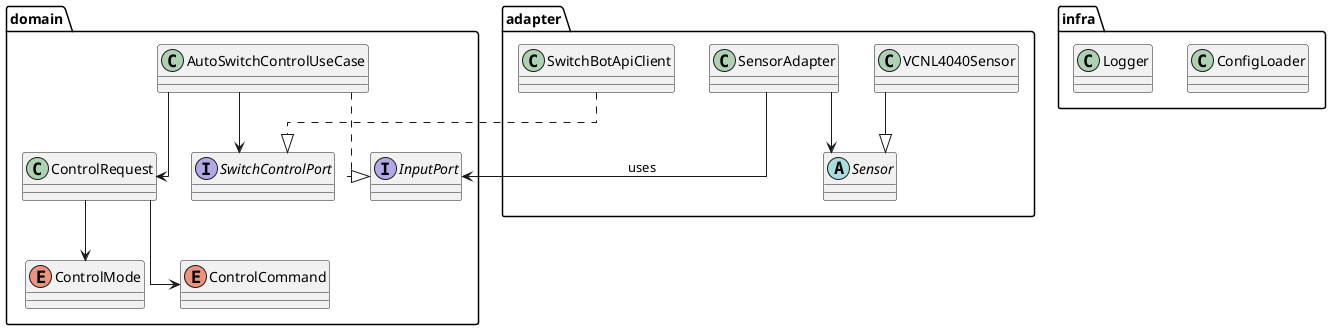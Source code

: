 @startuml PackageDiagram
skinparam linetype ortho
package domain {
    class AutoSwitchControlUseCase
    interface InputPort
    interface SwitchControlPort
    class ControlRequest
    enum ControlMode
    enum ControlCommand
}

package adapter {
    class SensorAdapter
    class VCNL4040Sensor
    abstract class Sensor
    class SwitchBotApiClient
}

package infra {
    class ConfigLoader
    class Logger
}

SensorAdapter --> domain.InputPort : uses
SwitchBotApiClient ..|> domain.SwitchControlPort
VCNL4040Sensor --|> Sensor

domain.ControlRequest --> domain.ControlMode
domain.ControlRequest --> domain.ControlCommand

domain.AutoSwitchControlUseCase ..|> domain.InputPort
domain.AutoSwitchControlUseCase --> domain.SwitchControlPort
domain.AutoSwitchControlUseCase --> domain.ControlRequest

SensorAdapter --> Sensor

@enduml 
